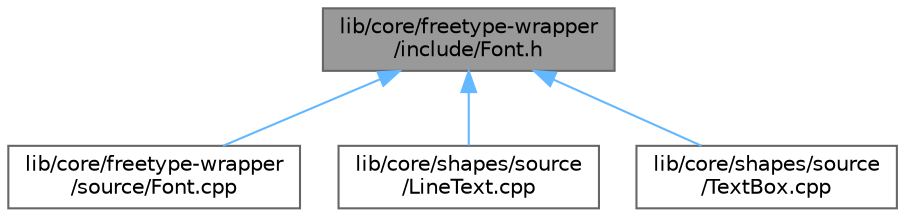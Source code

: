 digraph "lib/core/freetype-wrapper/include/Font.h"
{
 // LATEX_PDF_SIZE
  bgcolor="transparent";
  edge [fontname=Helvetica,fontsize=10,labelfontname=Helvetica,labelfontsize=10];
  node [fontname=Helvetica,fontsize=10,shape=box,height=0.2,width=0.4];
  Node1 [id="Node000001",label="lib/core/freetype-wrapper\l/include/Font.h",height=0.2,width=0.4,color="gray40", fillcolor="grey60", style="filled", fontcolor="black",tooltip=" "];
  Node1 -> Node2 [id="edge1_Node000001_Node000002",dir="back",color="steelblue1",style="solid",tooltip=" "];
  Node2 [id="Node000002",label="lib/core/freetype-wrapper\l/source/Font.cpp",height=0.2,width=0.4,color="grey40", fillcolor="white", style="filled",URL="$_font_8cpp.html",tooltip=" "];
  Node1 -> Node3 [id="edge2_Node000001_Node000003",dir="back",color="steelblue1",style="solid",tooltip=" "];
  Node3 [id="Node000003",label="lib/core/shapes/source\l/LineText.cpp",height=0.2,width=0.4,color="grey40", fillcolor="white", style="filled",URL="$_line_text_8cpp.html",tooltip=" "];
  Node1 -> Node4 [id="edge3_Node000001_Node000004",dir="back",color="steelblue1",style="solid",tooltip=" "];
  Node4 [id="Node000004",label="lib/core/shapes/source\l/TextBox.cpp",height=0.2,width=0.4,color="grey40", fillcolor="white", style="filled",URL="$_text_box_8cpp.html",tooltip=" "];
}

